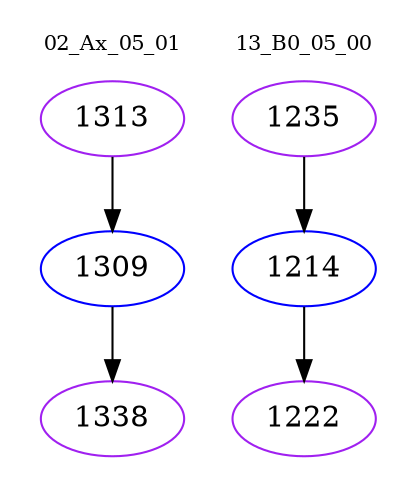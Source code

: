 digraph{
subgraph cluster_0 {
color = white
label = "02_Ax_05_01";
fontsize=10;
T0_1313 [label="1313", color="purple"]
T0_1313 -> T0_1309 [color="black"]
T0_1309 [label="1309", color="blue"]
T0_1309 -> T0_1338 [color="black"]
T0_1338 [label="1338", color="purple"]
}
subgraph cluster_1 {
color = white
label = "13_B0_05_00";
fontsize=10;
T1_1235 [label="1235", color="purple"]
T1_1235 -> T1_1214 [color="black"]
T1_1214 [label="1214", color="blue"]
T1_1214 -> T1_1222 [color="black"]
T1_1222 [label="1222", color="purple"]
}
}
